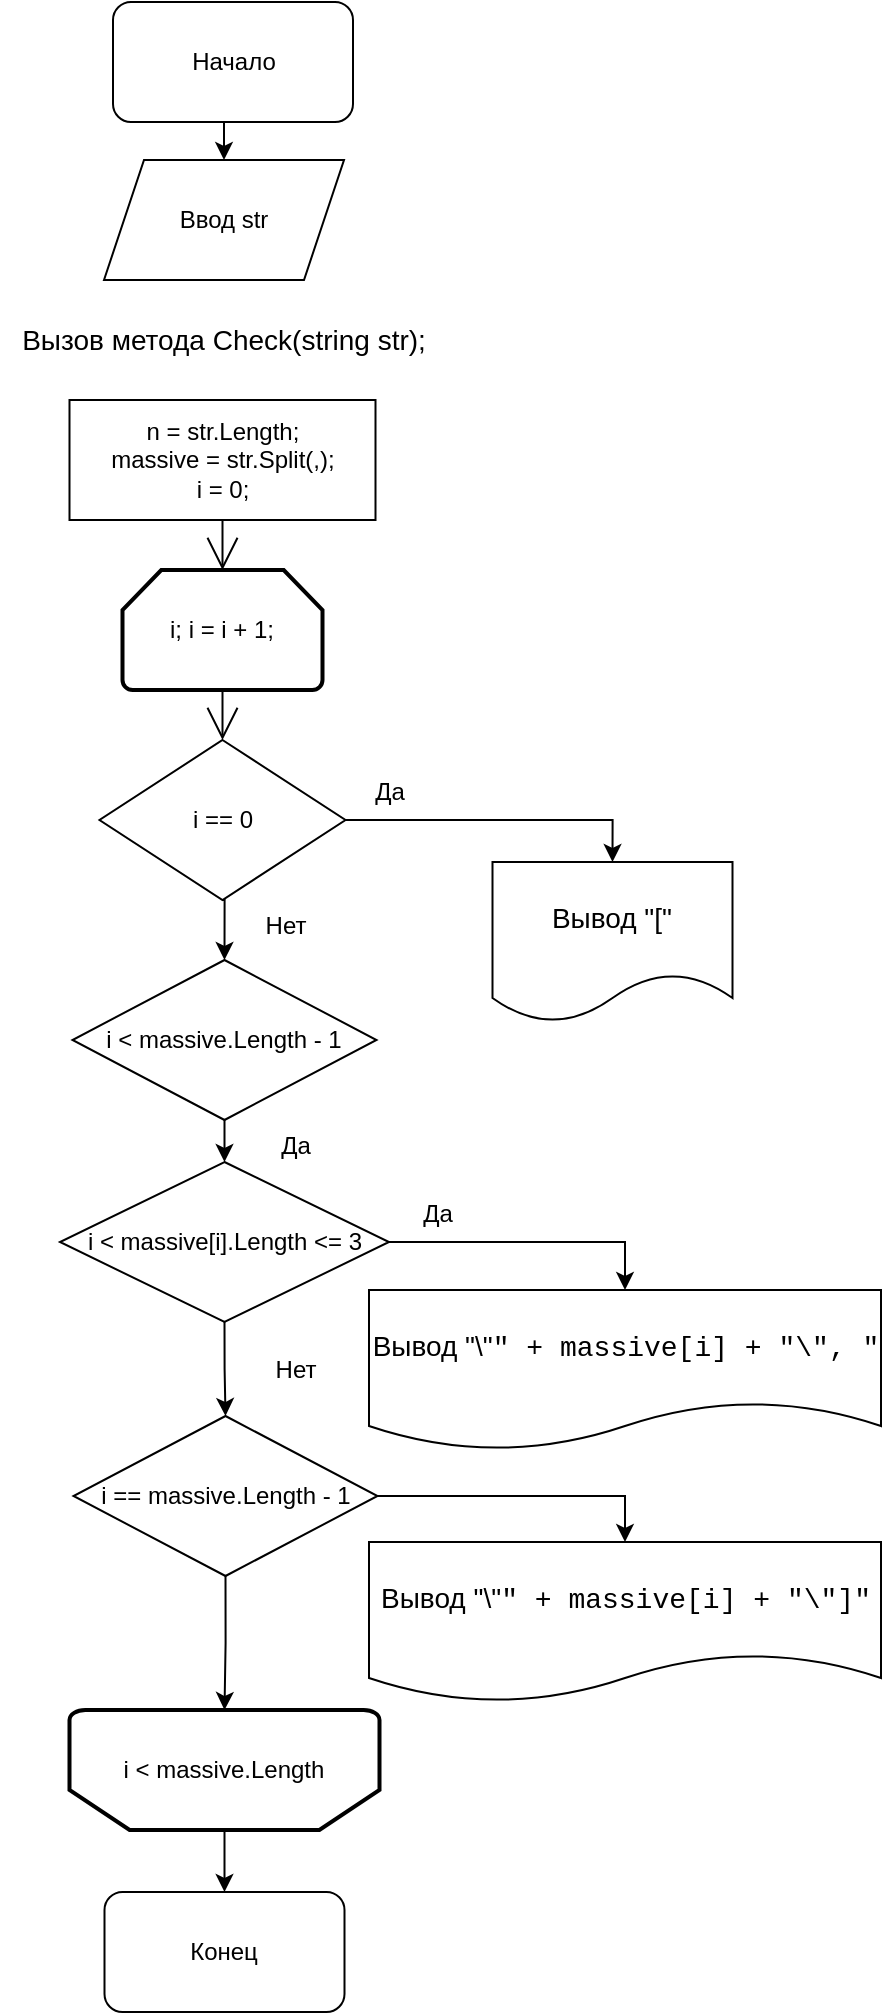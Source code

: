 <mxfile version="20.2.3" type="device"><diagram id="gtFOs-zDgh3IsTOfcxjA" name="Страница 1"><mxGraphModel dx="1038" dy="979" grid="0" gridSize="10" guides="1" tooltips="1" connect="1" arrows="1" fold="1" page="0" pageScale="1" pageWidth="827" pageHeight="1169" math="0" shadow="0"><root><mxCell id="0"/><mxCell id="1" parent="0"/><mxCell id="l1JpVLcxpJEONx59BiBA-2" style="edgeStyle=orthogonalEdgeStyle;rounded=0;orthogonalLoop=1;jettySize=auto;html=1;exitX=0.5;exitY=1;exitDx=0;exitDy=0;entryX=0.5;entryY=0;entryDx=0;entryDy=0;" edge="1" parent="1" source="k9DbFPeCNtGvK6y8YqUr-1" target="l1JpVLcxpJEONx59BiBA-1"><mxGeometry relative="1" as="geometry"/></mxCell><mxCell id="k9DbFPeCNtGvK6y8YqUr-1" value="Начало" style="rounded=1;whiteSpace=wrap;html=1;hachureGap=4;" parent="1" vertex="1"><mxGeometry x="101.5" y="-55" width="120" height="60" as="geometry"/></mxCell><mxCell id="k9DbFPeCNtGvK6y8YqUr-85" style="edgeStyle=none;rounded=0;orthogonalLoop=1;jettySize=auto;html=1;exitX=0.5;exitY=1;exitDx=0;exitDy=0;entryX=0.5;entryY=0;entryDx=0;entryDy=0;entryPerimeter=0;endArrow=open;startSize=14;endSize=14;sourcePerimeterSpacing=8;targetPerimeterSpacing=8;" parent="1" source="k9DbFPeCNtGvK6y8YqUr-2" target="k9DbFPeCNtGvK6y8YqUr-84" edge="1"><mxGeometry relative="1" as="geometry"/></mxCell><mxCell id="k9DbFPeCNtGvK6y8YqUr-2" value="n = str.Length;&lt;br&gt;massive = str.Split(,);&lt;br&gt;i = 0;" style="rounded=0;whiteSpace=wrap;html=1;hachureGap=4;" parent="1" vertex="1"><mxGeometry x="79.75" y="144" width="153" height="60" as="geometry"/></mxCell><mxCell id="l1JpVLcxpJEONx59BiBA-5" style="edgeStyle=orthogonalEdgeStyle;rounded=0;orthogonalLoop=1;jettySize=auto;html=1;exitX=1;exitY=0.5;exitDx=0;exitDy=0;entryX=0.5;entryY=0;entryDx=0;entryDy=0;" edge="1" parent="1" source="k9DbFPeCNtGvK6y8YqUr-5" target="l1JpVLcxpJEONx59BiBA-4"><mxGeometry relative="1" as="geometry"/></mxCell><mxCell id="l1JpVLcxpJEONx59BiBA-22" style="edgeStyle=orthogonalEdgeStyle;rounded=0;orthogonalLoop=1;jettySize=auto;html=1;exitX=0.5;exitY=1;exitDx=0;exitDy=0;entryX=0.5;entryY=0;entryDx=0;entryDy=0;fontSize=14;fontColor=#000000;" edge="1" parent="1" source="k9DbFPeCNtGvK6y8YqUr-5" target="l1JpVLcxpJEONx59BiBA-12"><mxGeometry relative="1" as="geometry"/></mxCell><mxCell id="k9DbFPeCNtGvK6y8YqUr-5" value="i == 0" style="rhombus;whiteSpace=wrap;html=1;hachureGap=4;" parent="1" vertex="1"><mxGeometry x="94.75" y="314" width="123" height="80" as="geometry"/></mxCell><mxCell id="k9DbFPeCNtGvK6y8YqUr-22" value="Да" style="text;html=1;strokeColor=none;fillColor=none;align=center;verticalAlign=middle;whiteSpace=wrap;rounded=0;hachureGap=4;" parent="1" vertex="1"><mxGeometry x="210.25" y="325" width="60" height="30" as="geometry"/></mxCell><mxCell id="k9DbFPeCNtGvK6y8YqUr-40" value="Конец" style="rounded=1;whiteSpace=wrap;html=1;hachureGap=4;" parent="1" vertex="1"><mxGeometry x="97.25" y="890" width="120" height="60" as="geometry"/></mxCell><mxCell id="k9DbFPeCNtGvK6y8YqUr-86" style="edgeStyle=none;rounded=0;orthogonalLoop=1;jettySize=auto;html=1;exitX=0.5;exitY=1;exitDx=0;exitDy=0;exitPerimeter=0;entryX=0.5;entryY=0;entryDx=0;entryDy=0;endArrow=open;startSize=14;endSize=14;sourcePerimeterSpacing=8;targetPerimeterSpacing=8;" parent="1" source="k9DbFPeCNtGvK6y8YqUr-84" target="k9DbFPeCNtGvK6y8YqUr-5" edge="1"><mxGeometry relative="1" as="geometry"/></mxCell><mxCell id="k9DbFPeCNtGvK6y8YqUr-84" value="i; i = i + 1;" style="strokeWidth=2;html=1;shape=mxgraph.flowchart.loop_limit;whiteSpace=wrap;hachureGap=4;" parent="1" vertex="1"><mxGeometry x="106.25" y="229" width="100" height="60" as="geometry"/></mxCell><mxCell id="l1JpVLcxpJEONx59BiBA-33" style="edgeStyle=orthogonalEdgeStyle;rounded=0;orthogonalLoop=1;jettySize=auto;html=1;exitX=0.5;exitY=0;exitDx=0;exitDy=0;exitPerimeter=0;entryX=0.5;entryY=0;entryDx=0;entryDy=0;fontSize=14;fontColor=#000000;" edge="1" parent="1" source="k9DbFPeCNtGvK6y8YqUr-87" target="k9DbFPeCNtGvK6y8YqUr-40"><mxGeometry relative="1" as="geometry"/></mxCell><mxCell id="k9DbFPeCNtGvK6y8YqUr-87" value="i &amp;gt; 3" style="strokeWidth=2;html=1;shape=mxgraph.flowchart.loop_limit;whiteSpace=wrap;hachureGap=4;rotation=-180;" parent="1" vertex="1"><mxGeometry x="79.75" y="799" width="155" height="60" as="geometry"/></mxCell><mxCell id="k9DbFPeCNtGvK6y8YqUr-89" value="i &amp;lt; massive.Length" style="rounded=0;whiteSpace=wrap;html=1;hachureGap=4;strokeColor=none;" parent="1" vertex="1"><mxGeometry x="94.75" y="814" width="124" height="30" as="geometry"/></mxCell><mxCell id="l1JpVLcxpJEONx59BiBA-1" value="Ввод str" style="shape=parallelogram;perimeter=parallelogramPerimeter;whiteSpace=wrap;html=1;fixedSize=1;" vertex="1" parent="1"><mxGeometry x="97" y="24" width="120" height="60" as="geometry"/></mxCell><mxCell id="l1JpVLcxpJEONx59BiBA-4" value="Вывод &quot;[&quot;" style="shape=document;whiteSpace=wrap;html=1;boundedLbl=1;hachureGap=4;fontSize=14;" vertex="1" parent="1"><mxGeometry x="291.25" y="375" width="120" height="80" as="geometry"/></mxCell><mxCell id="l1JpVLcxpJEONx59BiBA-6" value="Нет" style="text;html=1;strokeColor=none;fillColor=none;align=center;verticalAlign=middle;whiteSpace=wrap;rounded=0;hachureGap=4;" vertex="1" parent="1"><mxGeometry x="157.75" y="392" width="60" height="30" as="geometry"/></mxCell><mxCell id="l1JpVLcxpJEONx59BiBA-10" value="Да" style="text;html=1;strokeColor=none;fillColor=none;align=center;verticalAlign=middle;whiteSpace=wrap;rounded=0;hachureGap=4;" vertex="1" parent="1"><mxGeometry x="233.75" y="536" width="60" height="30" as="geometry"/></mxCell><mxCell id="l1JpVLcxpJEONx59BiBA-18" style="edgeStyle=orthogonalEdgeStyle;rounded=0;orthogonalLoop=1;jettySize=auto;html=1;exitX=0.5;exitY=1;exitDx=0;exitDy=0;entryX=0.5;entryY=0;entryDx=0;entryDy=0;fontSize=14;fontColor=#000000;" edge="1" parent="1" source="l1JpVLcxpJEONx59BiBA-12" target="l1JpVLcxpJEONx59BiBA-17"><mxGeometry relative="1" as="geometry"/></mxCell><mxCell id="l1JpVLcxpJEONx59BiBA-12" value="i &amp;lt; massive.Length - 1" style="rhombus;whiteSpace=wrap;html=1;hachureGap=4;" vertex="1" parent="1"><mxGeometry x="81.25" y="424" width="152" height="80" as="geometry"/></mxCell><mxCell id="l1JpVLcxpJEONx59BiBA-14" value="Вывод &quot;\&quot;&lt;span style=&quot;font-family: Consolas, &amp;quot;Courier New&amp;quot;, monospace;&quot;&gt;&quot;&lt;/span&gt;&lt;span style=&quot;font-family: Consolas, &amp;quot;Courier New&amp;quot;, monospace;&quot;&gt;&amp;nbsp;+&amp;nbsp;&lt;/span&gt;&lt;span style=&quot;font-family: Consolas, &amp;quot;Courier New&amp;quot;, monospace;&quot;&gt;massive&lt;/span&gt;&lt;span style=&quot;font-family: Consolas, &amp;quot;Courier New&amp;quot;, monospace;&quot;&gt;[&lt;/span&gt;&lt;span style=&quot;font-family: Consolas, &amp;quot;Courier New&amp;quot;, monospace;&quot;&gt;i&lt;/span&gt;&lt;span style=&quot;font-family: Consolas, &amp;quot;Courier New&amp;quot;, monospace;&quot;&gt;] &lt;/span&gt;&lt;span style=&quot;font-family: Consolas, &amp;quot;Courier New&amp;quot;, monospace;&quot;&gt;+&lt;/span&gt;&lt;span style=&quot;font-family: Consolas, &amp;quot;Courier New&amp;quot;, monospace;&quot;&gt; &lt;/span&gt;&lt;span style=&quot;font-family: Consolas, &amp;quot;Courier New&amp;quot;, monospace;&quot;&gt;&quot;&lt;/span&gt;&lt;span style=&quot;font-family: Consolas, &amp;quot;Courier New&amp;quot;, monospace;&quot;&gt;\&quot;&lt;/span&gt;&lt;span style=&quot;font-family: Consolas, &amp;quot;Courier New&amp;quot;, monospace;&quot;&gt;, &quot;&lt;/span&gt;" style="shape=document;whiteSpace=wrap;html=1;boundedLbl=1;hachureGap=4;fontSize=14;" vertex="1" parent="1"><mxGeometry x="229.5" y="589" width="256" height="80" as="geometry"/></mxCell><mxCell id="l1JpVLcxpJEONx59BiBA-19" style="edgeStyle=orthogonalEdgeStyle;rounded=0;orthogonalLoop=1;jettySize=auto;html=1;exitX=1;exitY=0.5;exitDx=0;exitDy=0;entryX=0.5;entryY=0;entryDx=0;entryDy=0;fontSize=14;fontColor=#000000;" edge="1" parent="1" source="l1JpVLcxpJEONx59BiBA-17" target="l1JpVLcxpJEONx59BiBA-14"><mxGeometry relative="1" as="geometry"/></mxCell><mxCell id="l1JpVLcxpJEONx59BiBA-24" style="edgeStyle=orthogonalEdgeStyle;rounded=0;orthogonalLoop=1;jettySize=auto;html=1;exitX=0.5;exitY=1;exitDx=0;exitDy=0;entryX=0.5;entryY=0;entryDx=0;entryDy=0;fontSize=14;fontColor=#000000;" edge="1" parent="1" source="l1JpVLcxpJEONx59BiBA-17" target="l1JpVLcxpJEONx59BiBA-23"><mxGeometry relative="1" as="geometry"/></mxCell><mxCell id="l1JpVLcxpJEONx59BiBA-17" value="i &amp;lt; massive[i].Length &amp;lt;= 3" style="rhombus;whiteSpace=wrap;html=1;hachureGap=4;" vertex="1" parent="1"><mxGeometry x="75" y="525" width="164.5" height="80" as="geometry"/></mxCell><mxCell id="l1JpVLcxpJEONx59BiBA-20" value="Да" style="text;html=1;strokeColor=none;fillColor=none;align=center;verticalAlign=middle;whiteSpace=wrap;rounded=0;hachureGap=4;" vertex="1" parent="1"><mxGeometry x="162.75" y="502" width="60" height="30" as="geometry"/></mxCell><mxCell id="l1JpVLcxpJEONx59BiBA-27" style="edgeStyle=orthogonalEdgeStyle;rounded=0;orthogonalLoop=1;jettySize=auto;html=1;exitX=1;exitY=0.5;exitDx=0;exitDy=0;fontSize=14;fontColor=#000000;" edge="1" parent="1" source="l1JpVLcxpJEONx59BiBA-23" target="l1JpVLcxpJEONx59BiBA-26"><mxGeometry relative="1" as="geometry"/></mxCell><mxCell id="l1JpVLcxpJEONx59BiBA-28" style="edgeStyle=orthogonalEdgeStyle;rounded=0;orthogonalLoop=1;jettySize=auto;html=1;exitX=0.5;exitY=1;exitDx=0;exitDy=0;entryX=0.5;entryY=1;entryDx=0;entryDy=0;entryPerimeter=0;fontSize=14;fontColor=#000000;" edge="1" parent="1" source="l1JpVLcxpJEONx59BiBA-23" target="k9DbFPeCNtGvK6y8YqUr-87"><mxGeometry relative="1" as="geometry"/></mxCell><mxCell id="l1JpVLcxpJEONx59BiBA-23" value="i == massive.Length - 1" style="rhombus;whiteSpace=wrap;html=1;hachureGap=4;" vertex="1" parent="1"><mxGeometry x="81.75" y="652" width="152" height="80" as="geometry"/></mxCell><mxCell id="l1JpVLcxpJEONx59BiBA-25" value="Нет" style="text;html=1;strokeColor=none;fillColor=none;align=center;verticalAlign=middle;whiteSpace=wrap;rounded=0;hachureGap=4;" vertex="1" parent="1"><mxGeometry x="162.75" y="614" width="60" height="30" as="geometry"/></mxCell><mxCell id="l1JpVLcxpJEONx59BiBA-26" value="Вывод &quot;\&quot;&lt;span style=&quot;font-family: Consolas, &amp;quot;Courier New&amp;quot;, monospace;&quot;&gt;&quot;&lt;/span&gt;&lt;span style=&quot;font-family: Consolas, &amp;quot;Courier New&amp;quot;, monospace;&quot;&gt;&amp;nbsp;+&amp;nbsp;&lt;/span&gt;&lt;span style=&quot;font-family: Consolas, &amp;quot;Courier New&amp;quot;, monospace;&quot;&gt;massive&lt;/span&gt;&lt;span style=&quot;font-family: Consolas, &amp;quot;Courier New&amp;quot;, monospace;&quot;&gt;[&lt;/span&gt;&lt;span style=&quot;font-family: Consolas, &amp;quot;Courier New&amp;quot;, monospace;&quot;&gt;i&lt;/span&gt;&lt;span style=&quot;font-family: Consolas, &amp;quot;Courier New&amp;quot;, monospace;&quot;&gt;] &lt;/span&gt;&lt;span style=&quot;font-family: Consolas, &amp;quot;Courier New&amp;quot;, monospace;&quot;&gt;+&lt;/span&gt;&lt;span style=&quot;font-family: Consolas, &amp;quot;Courier New&amp;quot;, monospace;&quot;&gt; &lt;/span&gt;&lt;span style=&quot;font-family: Consolas, &amp;quot;Courier New&amp;quot;, monospace;&quot;&gt;&quot;&lt;/span&gt;&lt;span style=&quot;font-family: Consolas, &amp;quot;Courier New&amp;quot;, monospace;&quot;&gt;\&quot;]&lt;/span&gt;&lt;span style=&quot;font-family: Consolas, &amp;quot;Courier New&amp;quot;, monospace;&quot;&gt;&quot;&lt;/span&gt;" style="shape=document;whiteSpace=wrap;html=1;boundedLbl=1;hachureGap=4;fontSize=14;" vertex="1" parent="1"><mxGeometry x="229.5" y="715" width="256" height="80" as="geometry"/></mxCell><mxCell id="l1JpVLcxpJEONx59BiBA-29" value="Вызов метода Check(string str);" style="text;html=1;strokeColor=none;fillColor=none;align=center;verticalAlign=middle;whiteSpace=wrap;rounded=0;labelBackgroundColor=none;fontSize=14;fontColor=#000000;" vertex="1" parent="1"><mxGeometry x="45.13" y="99" width="224.25" height="30" as="geometry"/></mxCell></root></mxGraphModel></diagram></mxfile>